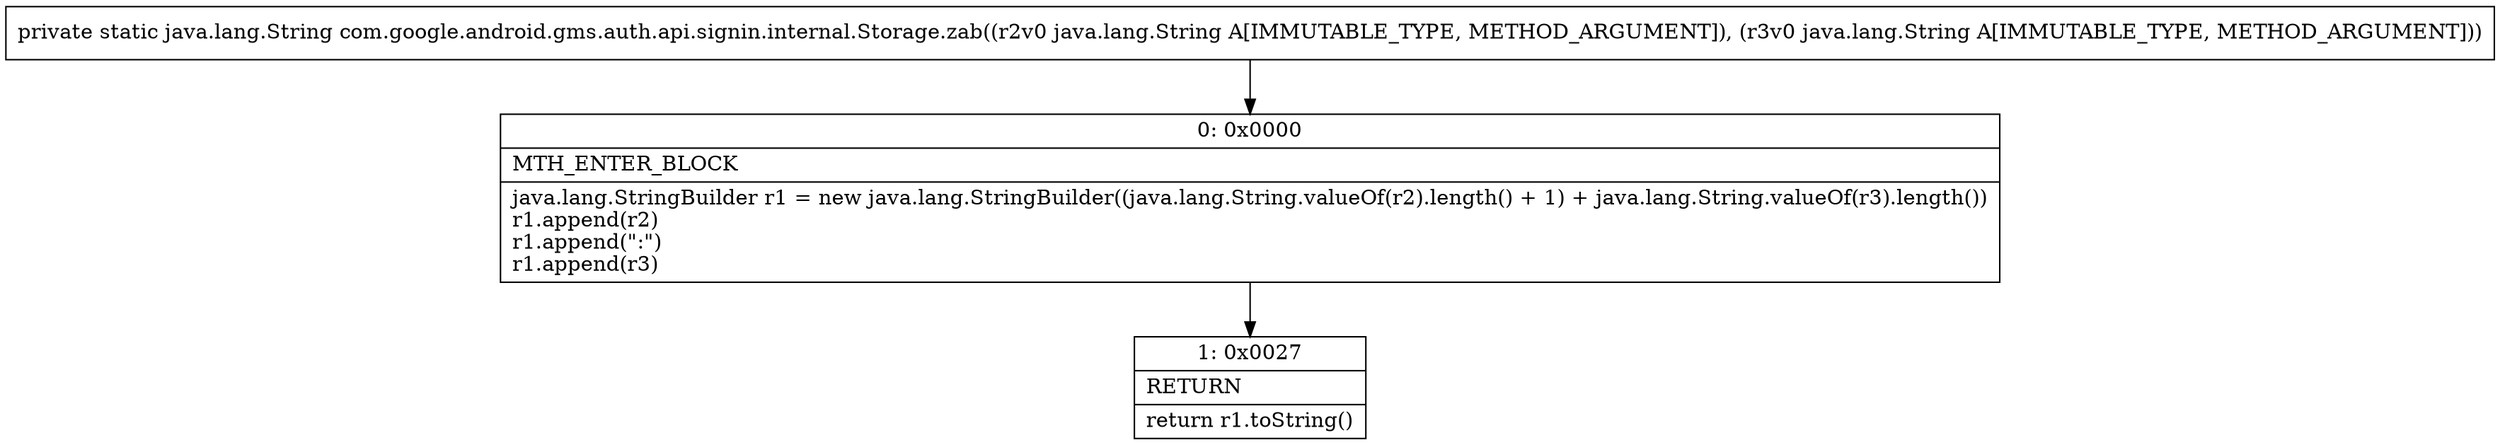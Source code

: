 digraph "CFG forcom.google.android.gms.auth.api.signin.internal.Storage.zab(Ljava\/lang\/String;Ljava\/lang\/String;)Ljava\/lang\/String;" {
Node_0 [shape=record,label="{0\:\ 0x0000|MTH_ENTER_BLOCK\l|java.lang.StringBuilder r1 = new java.lang.StringBuilder((java.lang.String.valueOf(r2).length() + 1) + java.lang.String.valueOf(r3).length())\lr1.append(r2)\lr1.append(\":\")\lr1.append(r3)\l}"];
Node_1 [shape=record,label="{1\:\ 0x0027|RETURN\l|return r1.toString()\l}"];
MethodNode[shape=record,label="{private static java.lang.String com.google.android.gms.auth.api.signin.internal.Storage.zab((r2v0 java.lang.String A[IMMUTABLE_TYPE, METHOD_ARGUMENT]), (r3v0 java.lang.String A[IMMUTABLE_TYPE, METHOD_ARGUMENT])) }"];
MethodNode -> Node_0;
Node_0 -> Node_1;
}

